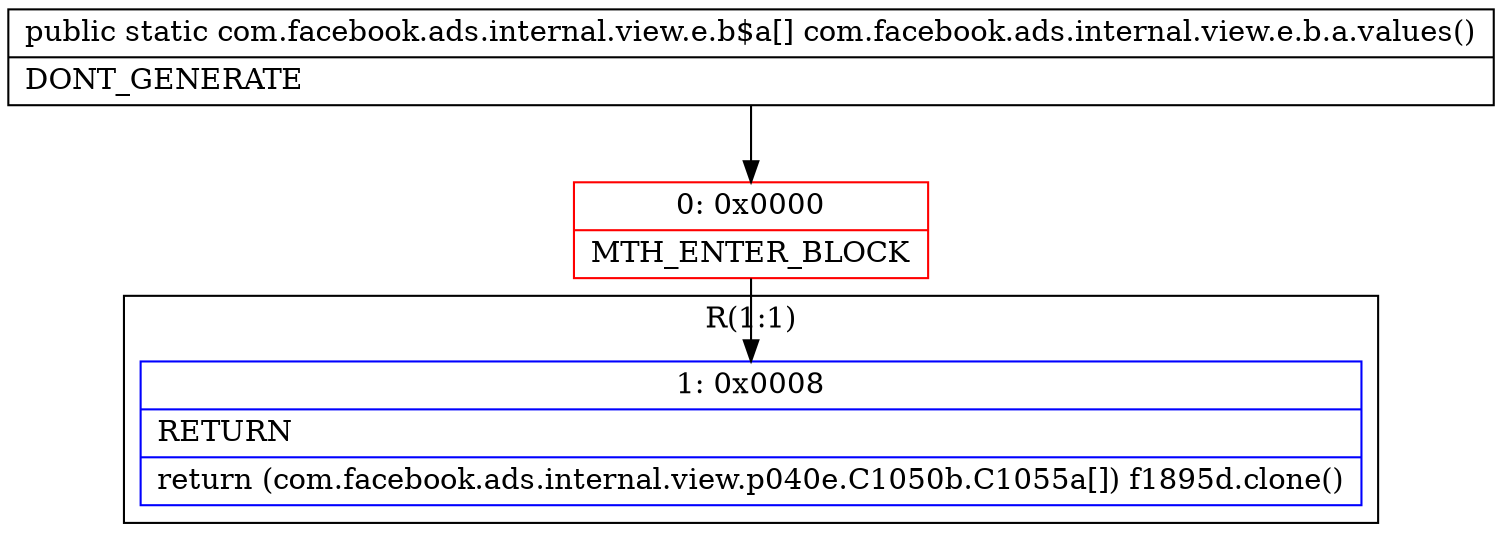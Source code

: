 digraph "CFG forcom.facebook.ads.internal.view.e.b.a.values()[Lcom\/facebook\/ads\/internal\/view\/e\/b$a;" {
subgraph cluster_Region_628822306 {
label = "R(1:1)";
node [shape=record,color=blue];
Node_1 [shape=record,label="{1\:\ 0x0008|RETURN\l|return (com.facebook.ads.internal.view.p040e.C1050b.C1055a[]) f1895d.clone()\l}"];
}
Node_0 [shape=record,color=red,label="{0\:\ 0x0000|MTH_ENTER_BLOCK\l}"];
MethodNode[shape=record,label="{public static com.facebook.ads.internal.view.e.b$a[] com.facebook.ads.internal.view.e.b.a.values()  | DONT_GENERATE\l}"];
MethodNode -> Node_0;
Node_0 -> Node_1;
}

